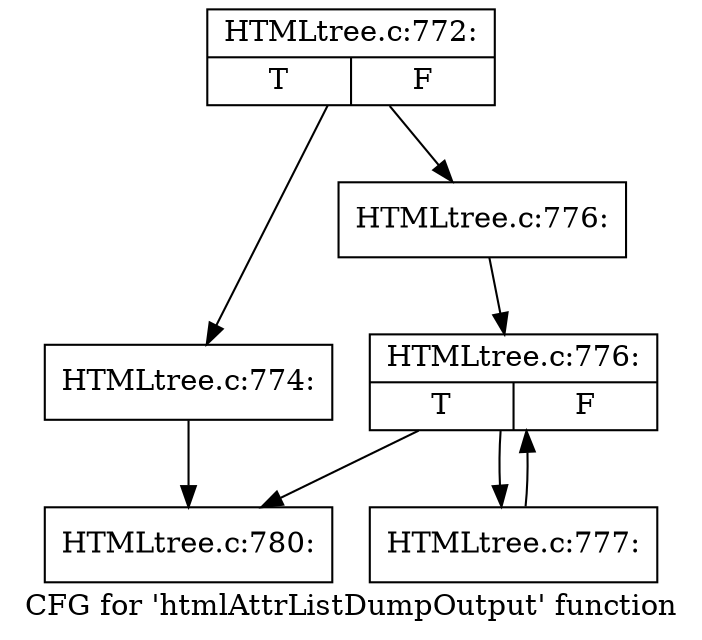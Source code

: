 digraph "CFG for 'htmlAttrListDumpOutput' function" {
	label="CFG for 'htmlAttrListDumpOutput' function";

	Node0x560912fb3fb0 [shape=record,label="{HTMLtree.c:772:|{<s0>T|<s1>F}}"];
	Node0x560912fb3fb0 -> Node0x560912fb4fb0;
	Node0x560912fb3fb0 -> Node0x560912fb5000;
	Node0x560912fb4fb0 [shape=record,label="{HTMLtree.c:774:}"];
	Node0x560912fb4fb0 -> Node0x560912fb5630;
	Node0x560912fb5000 [shape=record,label="{HTMLtree.c:776:}"];
	Node0x560912fb5000 -> Node0x560912fb5410;
	Node0x560912fb5410 [shape=record,label="{HTMLtree.c:776:|{<s0>T|<s1>F}}"];
	Node0x560912fb5410 -> Node0x560912fb5810;
	Node0x560912fb5410 -> Node0x560912fb5630;
	Node0x560912fb5810 [shape=record,label="{HTMLtree.c:777:}"];
	Node0x560912fb5810 -> Node0x560912fb5410;
	Node0x560912fb5630 [shape=record,label="{HTMLtree.c:780:}"];
}
